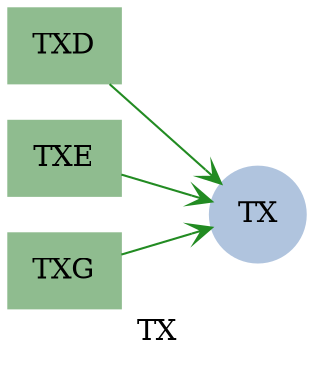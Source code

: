 // This file is generated by the --graph_format option of the Temoa model.  It
// is a Graphviz DOT language text description of a Temoa model instance.  For
// the curious, Graphviz will read this file to create an equivalent image in
// a number of formats, including SVG, PNG, GIF, and PDF.  For example, here
// is how one might invoke Graphviz to create an SVG image from the dot file.
//
// dot -Tsvg -o model.svg model.dot
//
// For more information, see the Graphviz homepage: http://graphviz.org/

// This particular file is the dot language description of the flow of energy
// via the carrier 'TX'.

strict digraph Temoa_energy_carrier {
	label = "TX"

	color       = "black";
	compound    = "True";
	concentrate = "True";
	rankdir     = "LR";
	splines     = "True";

	// Default node attributes
	node [ style="filled" ] ;

	// Default edge attributes
	edge [
	  arrowhead      = "vee",
	  fontsize       = "8",
	  label          = "   ",
	  labelfloat     = "false",
	  len            = "2",
	  weight         = "0.5",
	] ;


	// Define individual nodes (and non-default characteristics)
	subgraph techs {
		node [ color="darkseagreen", shape="box" ] ;

		"TXD" [ href="../processes/process_TXD.svg" ] ;
		"TXE" [ href="../processes/process_TXE.svg" ] ;
		"TXG" [ href="../processes/process_TXG.svg" ] ;
	}

	subgraph energy_carriers {
		node [ color="lightsteelblue", shape="circle" ] ;

		"TX" [ href="../simple_model.svg" ] ;
	}

	// Define individual edges (and non-default characteristics)
	subgraph outputs {
		edge [ color="forestgreen" ] ;

		"TXD" -> "TX" ;
		"TXE" -> "TX" ;
		"TXG" -> "TX" ;
	}

	subgraph inputs {
		edge [ color="firebrick" ] ;

		// no edges in this section
	}
}
